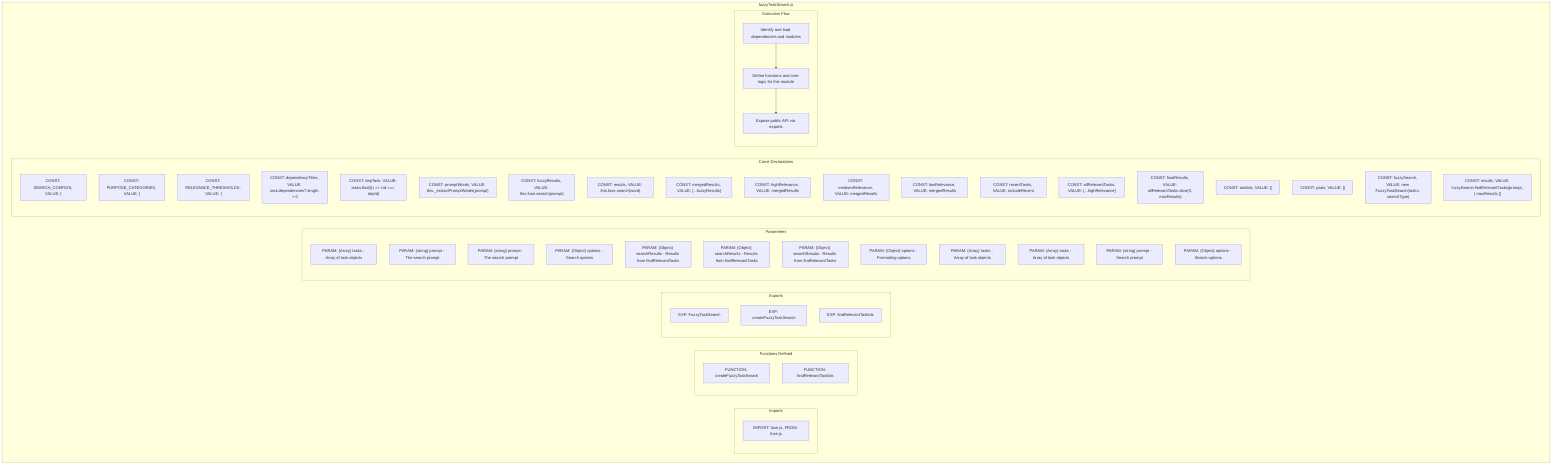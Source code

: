 flowchart TB
    subgraph Imports["Imports"]
        I1["IMPORT: fuse.js, FROM: fuse.js"]
    end
    subgraph FunctionsDefined["Functions Defined"]
        FU1["FUNCTION: createFuzzyTaskSearch"]
        FU2["FUNCTION: findRelevantTaskIds"]
    end
    subgraph Exports["Exports"]
        E1["EXP: FuzzyTaskSearch"]
        E2["EXP: createFuzzyTaskSearch"]
        E3["EXP: findRelevantTaskIds"]
    end
    subgraph Parameters["Parameters"]
        P1["PARAM: {Array} tasks - Array of task objects"]
        P2["PARAM: {string} prompt - The search prompt"]
        P3["PARAM: {string} prompt - The search prompt"]
        P4["PARAM: {Object} options - Search options"]
        P5["PARAM: {Object} searchResults - Results from findRelevantTasks"]
        P6["PARAM: {Object} searchResults - Results from findRelevantTasks"]
        P7["PARAM: {Object} searchResults - Results from findRelevantTasks"]
        P8["PARAM: {Object} options - Formatting options"]
        P9["PARAM: {Array} tasks - Array of task objects"]
        P10["PARAM: {Array} tasks - Array of task objects"]
        P11["PARAM: {string} prompt - Search prompt"]
        P12["PARAM: {Object} options - Search options"]
    end
    subgraph Constants["Const Declarations"]
        C1["CONST: SEARCH_CONFIGS, VALUE: {"]
        C2["CONST: PURPOSE_CATEGORIES, VALUE: ["]
        C3["CONST: RELEVANCE_THRESHOLDS, VALUE: {"]
        C4["CONST: dependencyTitles, VALUE: task.dependencies?.length > 0"]
        C5["CONST: depTask, VALUE: tasks.find((t) => t.id === depId)"]
        C6["CONST: promptWords, VALUE: this._extractPromptWords(prompt)"]
        C7["CONST: fuzzyResults, VALUE: this.fuse.search(prompt)"]
        C8["CONST: results, VALUE: this.fuse.search(word)"]
        C9["CONST: mergedResults, VALUE: [...fuzzyResults]"]
        C10["CONST: highRelevance, VALUE: mergedResults"]
        C11["CONST: mediumRelevance, VALUE: mergedResults"]
        C12["CONST: lowRelevance, VALUE: mergedResults"]
        C13["CONST: recentTasks, VALUE: includeRecent"]
        C14["CONST: allRelevantTasks, VALUE: [...highRelevance]"]
        C15["CONST: finalResults, VALUE: allRelevantTasks.slice(0, maxResults)"]
        C16["CONST: taskIds, VALUE: []"]
        C17["CONST: parts, VALUE: []"]
        C18["CONST: fuzzySearch, VALUE: new FuzzyTaskSearch(tasks, searchType)"]
        C19["CONST: results, VALUE: fuzzySearch.findRelevantTasks(prompt, { maxResults })"]
    end
    subgraph ExecutionFlow["Execution Flow"]
        FL1["Identify and load dependencies and modules"]
        FL2["Define functions and core logic for this module"]
        FL3["Expose public API via exports"]
    end
    subgraph FileName["fuzzyTaskSearch.js"]
        Imports
        FunctionsDefined
        Exports
        Parameters
        Constants
        ExecutionFlow
    end
    FL1 --> FL2
    FL2 --> FL3